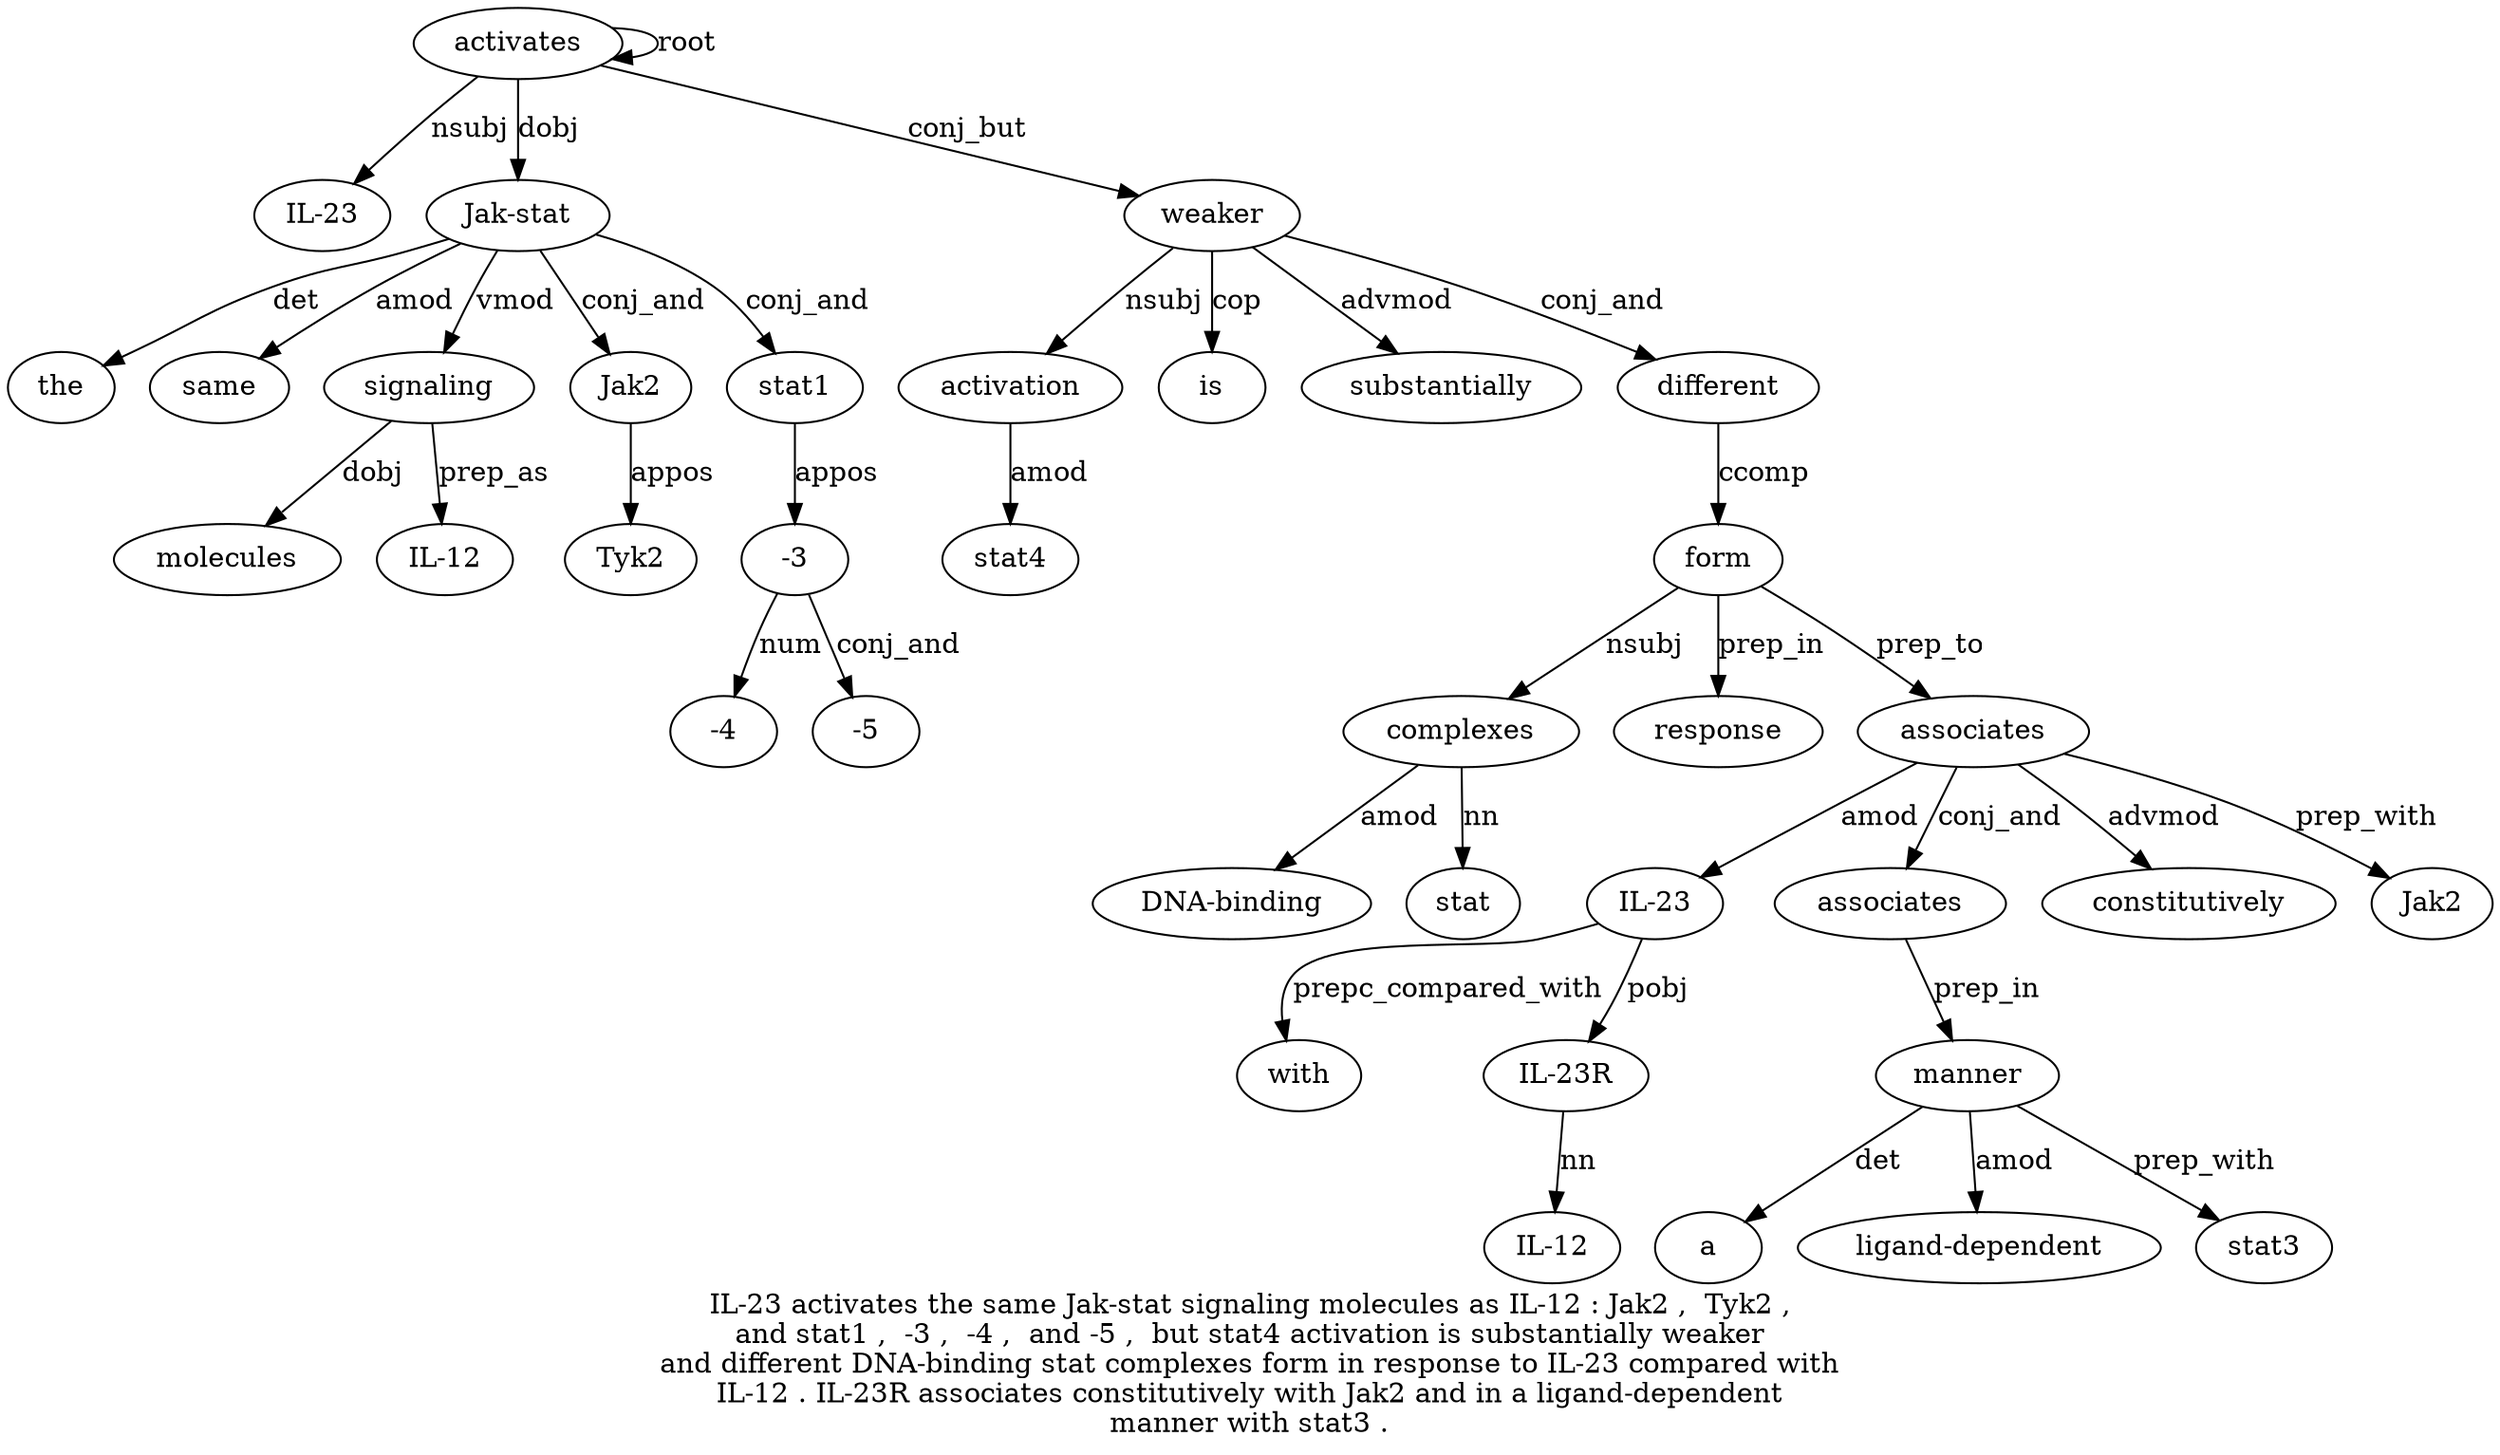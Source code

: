 digraph "IL-23 activates the same Jak-stat signaling molecules as IL-12 : Jak2 ,  Tyk2 ,  and stat1 ,  -3 ,  -4 ,  and -5 ,  but stat4 activation is substantially weaker and different DNA-binding stat complexes form in response to IL-23 compared with IL-12 . IL-23R associates constitutively with Jak2 and in a ligand-dependent manner with stat3 ." {
label="IL-23 activates the same Jak-stat signaling molecules as IL-12 : Jak2 ,  Tyk2 ,
and stat1 ,  -3 ,  -4 ,  and -5 ,  but stat4 activation is substantially weaker
and different DNA-binding stat complexes form in response to IL-23 compared with
IL-12 . IL-23R associates constitutively with Jak2 and in a ligand-dependent
manner with stat3 .";
activates2 [style=filled, fillcolor=white, label=activates];
"IL-231" [style=filled, fillcolor=white, label="IL-23"];
activates2 -> "IL-231"  [label=nsubj];
activates2 -> activates2  [label=root];
"Jak-stat5" [style=filled, fillcolor=white, label="Jak-stat"];
the3 [style=filled, fillcolor=white, label=the];
"Jak-stat5" -> the3  [label=det];
same4 [style=filled, fillcolor=white, label=same];
"Jak-stat5" -> same4  [label=amod];
activates2 -> "Jak-stat5"  [label=dobj];
signaling6 [style=filled, fillcolor=white, label=signaling];
"Jak-stat5" -> signaling6  [label=vmod];
molecules7 [style=filled, fillcolor=white, label=molecules];
signaling6 -> molecules7  [label=dobj];
"IL-129" [style=filled, fillcolor=white, label="IL-12"];
signaling6 -> "IL-129"  [label=prep_as];
Jak211 [style=filled, fillcolor=white, label=Jak2];
"Jak-stat5" -> Jak211  [label=conj_and];
Tyk213 [style=filled, fillcolor=white, label=Tyk2];
Jak211 -> Tyk213  [label=appos];
stat116 [style=filled, fillcolor=white, label=stat1];
"Jak-stat5" -> stat116  [label=conj_and];
"-318" [style=filled, fillcolor=white, label="-3"];
stat116 -> "-318"  [label=appos];
"-420" [style=filled, fillcolor=white, label="-4"];
"-318" -> "-420"  [label=num];
"-523" [style=filled, fillcolor=white, label="-5"];
"-318" -> "-523"  [label=conj_and];
activation27 [style=filled, fillcolor=white, label=activation];
stat426 [style=filled, fillcolor=white, label=stat4];
activation27 -> stat426  [label=amod];
weaker30 [style=filled, fillcolor=white, label=weaker];
weaker30 -> activation27  [label=nsubj];
is28 [style=filled, fillcolor=white, label=is];
weaker30 -> is28  [label=cop];
substantially29 [style=filled, fillcolor=white, label=substantially];
weaker30 -> substantially29  [label=advmod];
activates2 -> weaker30  [label=conj_but];
different32 [style=filled, fillcolor=white, label=different];
weaker30 -> different32  [label=conj_and];
complexes35 [style=filled, fillcolor=white, label=complexes];
"DNA-binding33" [style=filled, fillcolor=white, label="DNA-binding"];
complexes35 -> "DNA-binding33"  [label=amod];
stat34 [style=filled, fillcolor=white, label=stat];
complexes35 -> stat34  [label=nn];
form36 [style=filled, fillcolor=white, label=form];
form36 -> complexes35  [label=nsubj];
different32 -> form36  [label=ccomp];
response38 [style=filled, fillcolor=white, label=response];
form36 -> response38  [label=prep_in];
associates46 [style=filled, fillcolor=white, label=associates];
"IL-2340" [style=filled, fillcolor=white, label="IL-23"];
associates46 -> "IL-2340"  [label=amod];
with42 [style=filled, fillcolor=white, label=with];
"IL-2340" -> with42  [label=prepc_compared_with];
"IL-23R45" [style=filled, fillcolor=white, label="IL-23R"];
"IL-1243" [style=filled, fillcolor=white, label="IL-12"];
"IL-23R45" -> "IL-1243"  [label=nn];
"IL-2340" -> "IL-23R45"  [label=pobj];
form36 -> associates46  [label=prep_to];
"associates46'" [style=filled, fillcolor=white, label=associates];
associates46 -> "associates46'"  [label=conj_and];
constitutively47 [style=filled, fillcolor=white, label=constitutively];
associates46 -> constitutively47  [label=advmod];
Jak249 [style=filled, fillcolor=white, label=Jak2];
associates46 -> Jak249  [label=prep_with];
manner54 [style=filled, fillcolor=white, label=manner];
a52 [style=filled, fillcolor=white, label=a];
manner54 -> a52  [label=det];
"ligand-dependent53" [style=filled, fillcolor=white, label="ligand-dependent"];
manner54 -> "ligand-dependent53"  [label=amod];
"associates46'" -> manner54  [label=prep_in];
stat356 [style=filled, fillcolor=white, label=stat3];
manner54 -> stat356  [label=prep_with];
}
